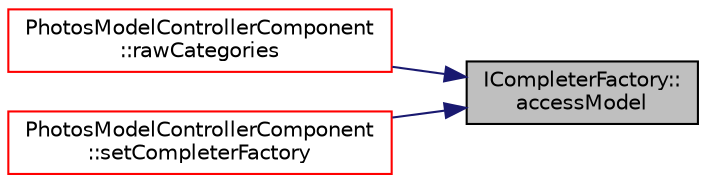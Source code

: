 digraph "ICompleterFactory::accessModel"
{
 // LATEX_PDF_SIZE
  edge [fontname="Helvetica",fontsize="10",labelfontname="Helvetica",labelfontsize="10"];
  node [fontname="Helvetica",fontsize="10",shape=record];
  rankdir="RL";
  Node1 [label="ICompleterFactory::\laccessModel",height=0.2,width=0.4,color="black", fillcolor="grey75", style="filled", fontcolor="black",tooltip="access model with values for given tag type"];
  Node1 -> Node2 [dir="back",color="midnightblue",fontsize="10",style="solid",fontname="Helvetica"];
  Node2 [label="PhotosModelControllerComponent\l::rawCategories",height=0.2,width=0.4,color="red", fillcolor="white", style="filled",URL="$class_photos_model_controller_component.html#a7643926c472369e60ca8805af447a3b4",tooltip=" "];
  Node1 -> Node6 [dir="back",color="midnightblue",fontsize="10",style="solid",fontname="Helvetica"];
  Node6 [label="PhotosModelControllerComponent\l::setCompleterFactory",height=0.2,width=0.4,color="red", fillcolor="white", style="filled",URL="$class_photos_model_controller_component.html#a8ba1a06258de0c6d4e4788e51bc1e130",tooltip=" "];
}
